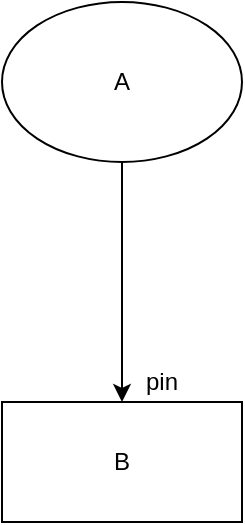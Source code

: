 <mxfile version="12.4.2" type="device" pages="1"><diagram id="CcC0ZOfgpWn8aIRDkIkm" name="Page-1"><mxGraphModel dx="1106" dy="785" grid="1" gridSize="10" guides="1" tooltips="1" connect="1" arrows="1" fold="1" page="1" pageScale="1" pageWidth="850" pageHeight="1100" math="0" shadow="0"><root><mxCell id="0"/><mxCell id="1" parent="0"/><mxCell id="5eH7FcpghvzaPV90_Pw3-1" value="B" style="rounded=0;whiteSpace=wrap;html=1;" vertex="1" parent="1"><mxGeometry x="320" y="240" width="120" height="60" as="geometry"/></mxCell><mxCell id="5eH7FcpghvzaPV90_Pw3-3" style="edgeStyle=orthogonalEdgeStyle;rounded=0;orthogonalLoop=1;jettySize=auto;html=1;exitX=0.5;exitY=1;exitDx=0;exitDy=0;entryX=0.5;entryY=0;entryDx=0;entryDy=0;" edge="1" parent="1" source="5eH7FcpghvzaPV90_Pw3-2" target="5eH7FcpghvzaPV90_Pw3-1"><mxGeometry relative="1" as="geometry"/></mxCell><mxCell id="5eH7FcpghvzaPV90_Pw3-2" value="A" style="ellipse;whiteSpace=wrap;html=1;" vertex="1" parent="1"><mxGeometry x="320" y="40" width="120" height="80" as="geometry"/></mxCell><mxCell id="5eH7FcpghvzaPV90_Pw3-4" value="pin" style="text;html=1;strokeColor=none;fillColor=none;align=center;verticalAlign=middle;whiteSpace=wrap;rounded=0;" vertex="1" parent="1"><mxGeometry x="380" y="220" width="40" height="20" as="geometry"/></mxCell></root></mxGraphModel></diagram></mxfile>